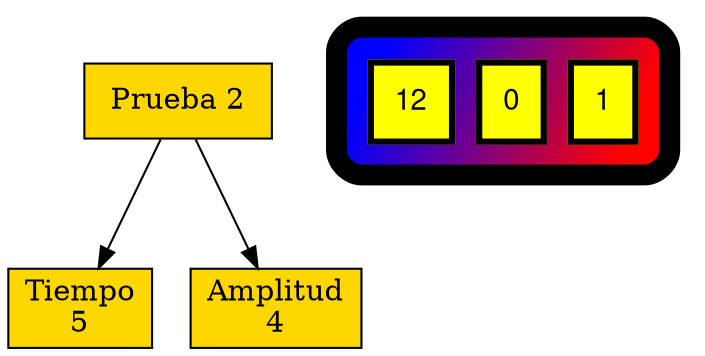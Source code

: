 
digraph G {
subgraph {
nodo_00[label=" Prueba 2 ",fontcolor="#000000",fillcolor=gold, style=filled,shape=box];
nodo_01_left[label="Tiempo\n5",fontcolor="#000000",fillcolor=gold, style=filled,shape=box];
nodo_00 -> nodo_01_left;
nodo_01_right[label="Amplitud\n4",fontcolor="#000000",fillcolor=gold, style=filled,shape=box];
nodo_00 -> nodo_01_right;
}

fontname="Helvetica,Arial,sans-serif"
node [fontname="Helvetica,Arial,sans-serif"]
edge [fontname="Helvetica,Arial,sans-serif"]
a0 [shape=none label=<
<TABLE border="10" cellspacing="10" cellpadding="10" style="rounded" bgcolor="blue:red" gradientangle="315">
            <TR><TD border="3"  bgcolor="yellow" gradientangle="315">12</TD>
<TD border="3"  bgcolor="yellow" gradientangle="315">0</TD>
<TD border="3"  bgcolor="yellow" gradientangle="315">1</TD>

</TR></TABLE>>];
}        
